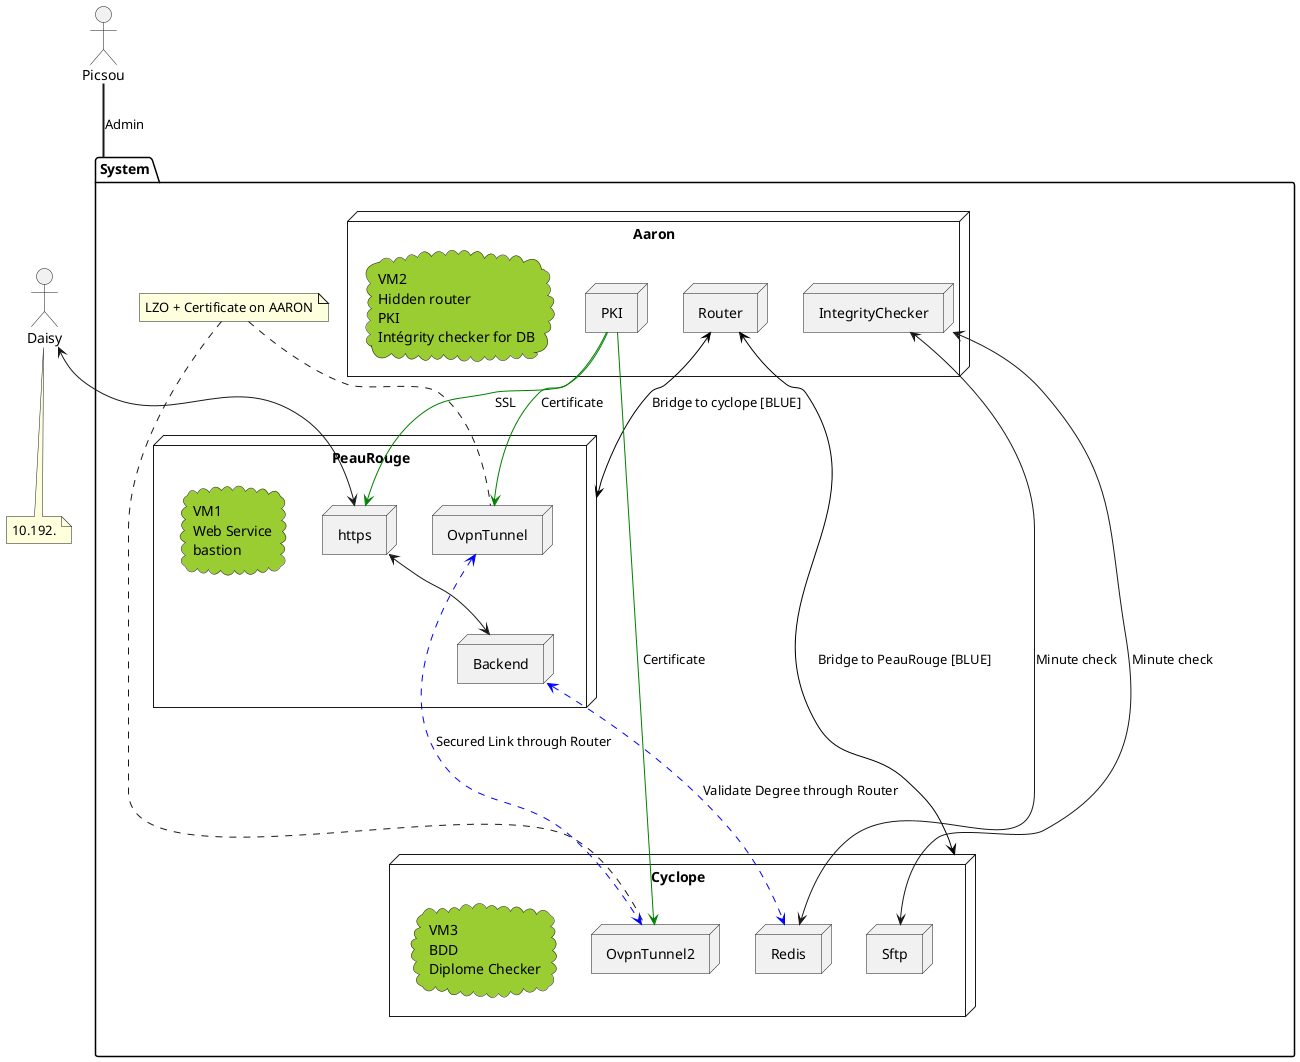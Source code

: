 @startuml Glob
actor Daisy
actor Picsou
folder System{
  node PeauRouge {
    node https
    node OvpnTunnel
    node Backend
    cloud notePeauRouge #YellowGreen[
      VM1
      Web Service
      bastion
    ]
  }
  node Aaron{
    node Router
    node PKI
    node IntegrityChecker
    cloud noteAaron #YellowGreen[
      VM2
      Hidden router
      PKI
      Intégrity checker for DB
    ]
  }
  node Cyclope{
    node Redis
    node OvpnTunnel2
    node Sftp
    cloud noteCyclop #YellowGreen[
      VM3
      BDD
      Diplome Checker
    ]
  }
  note "LZO + Certificate on AARON" as vpn
}

note "10.192." as noteDaisy
Daisy .. noteDaisy
Picsou == System : Admin




vpn .. OvpnTunnel
vpn .. OvpnTunnel2


Daisy <--> https

PeauRouge <-[#Black]-> Router : Bridge to cyclope [BLUE]
Router <-[#Black]-> Cyclope : Bridge to PeauRouge [BLUE]

IntegrityChecker <--> Redis : Minute check
IntegrityChecker <--> Sftp : Minute check

OvpnTunnel <.[#Blue]..> OvpnTunnel2 : Secured Link through Router

PKI -[#Green]-> https : SSL

PKI -[#Green]-> OvpnTunnel : Certificate
PKI -[#Green]-> OvpnTunnel2 : Certificate

https <--> Backend

Backend <..[#Blue].> Redis : Validate Degree through Router

@enduml
